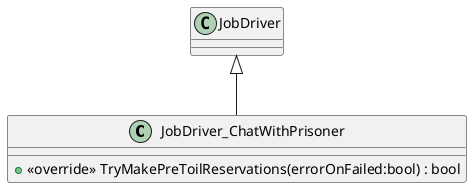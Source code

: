 @startuml
class JobDriver_ChatWithPrisoner {
    + <<override>> TryMakePreToilReservations(errorOnFailed:bool) : bool
}
JobDriver <|-- JobDriver_ChatWithPrisoner
@enduml
